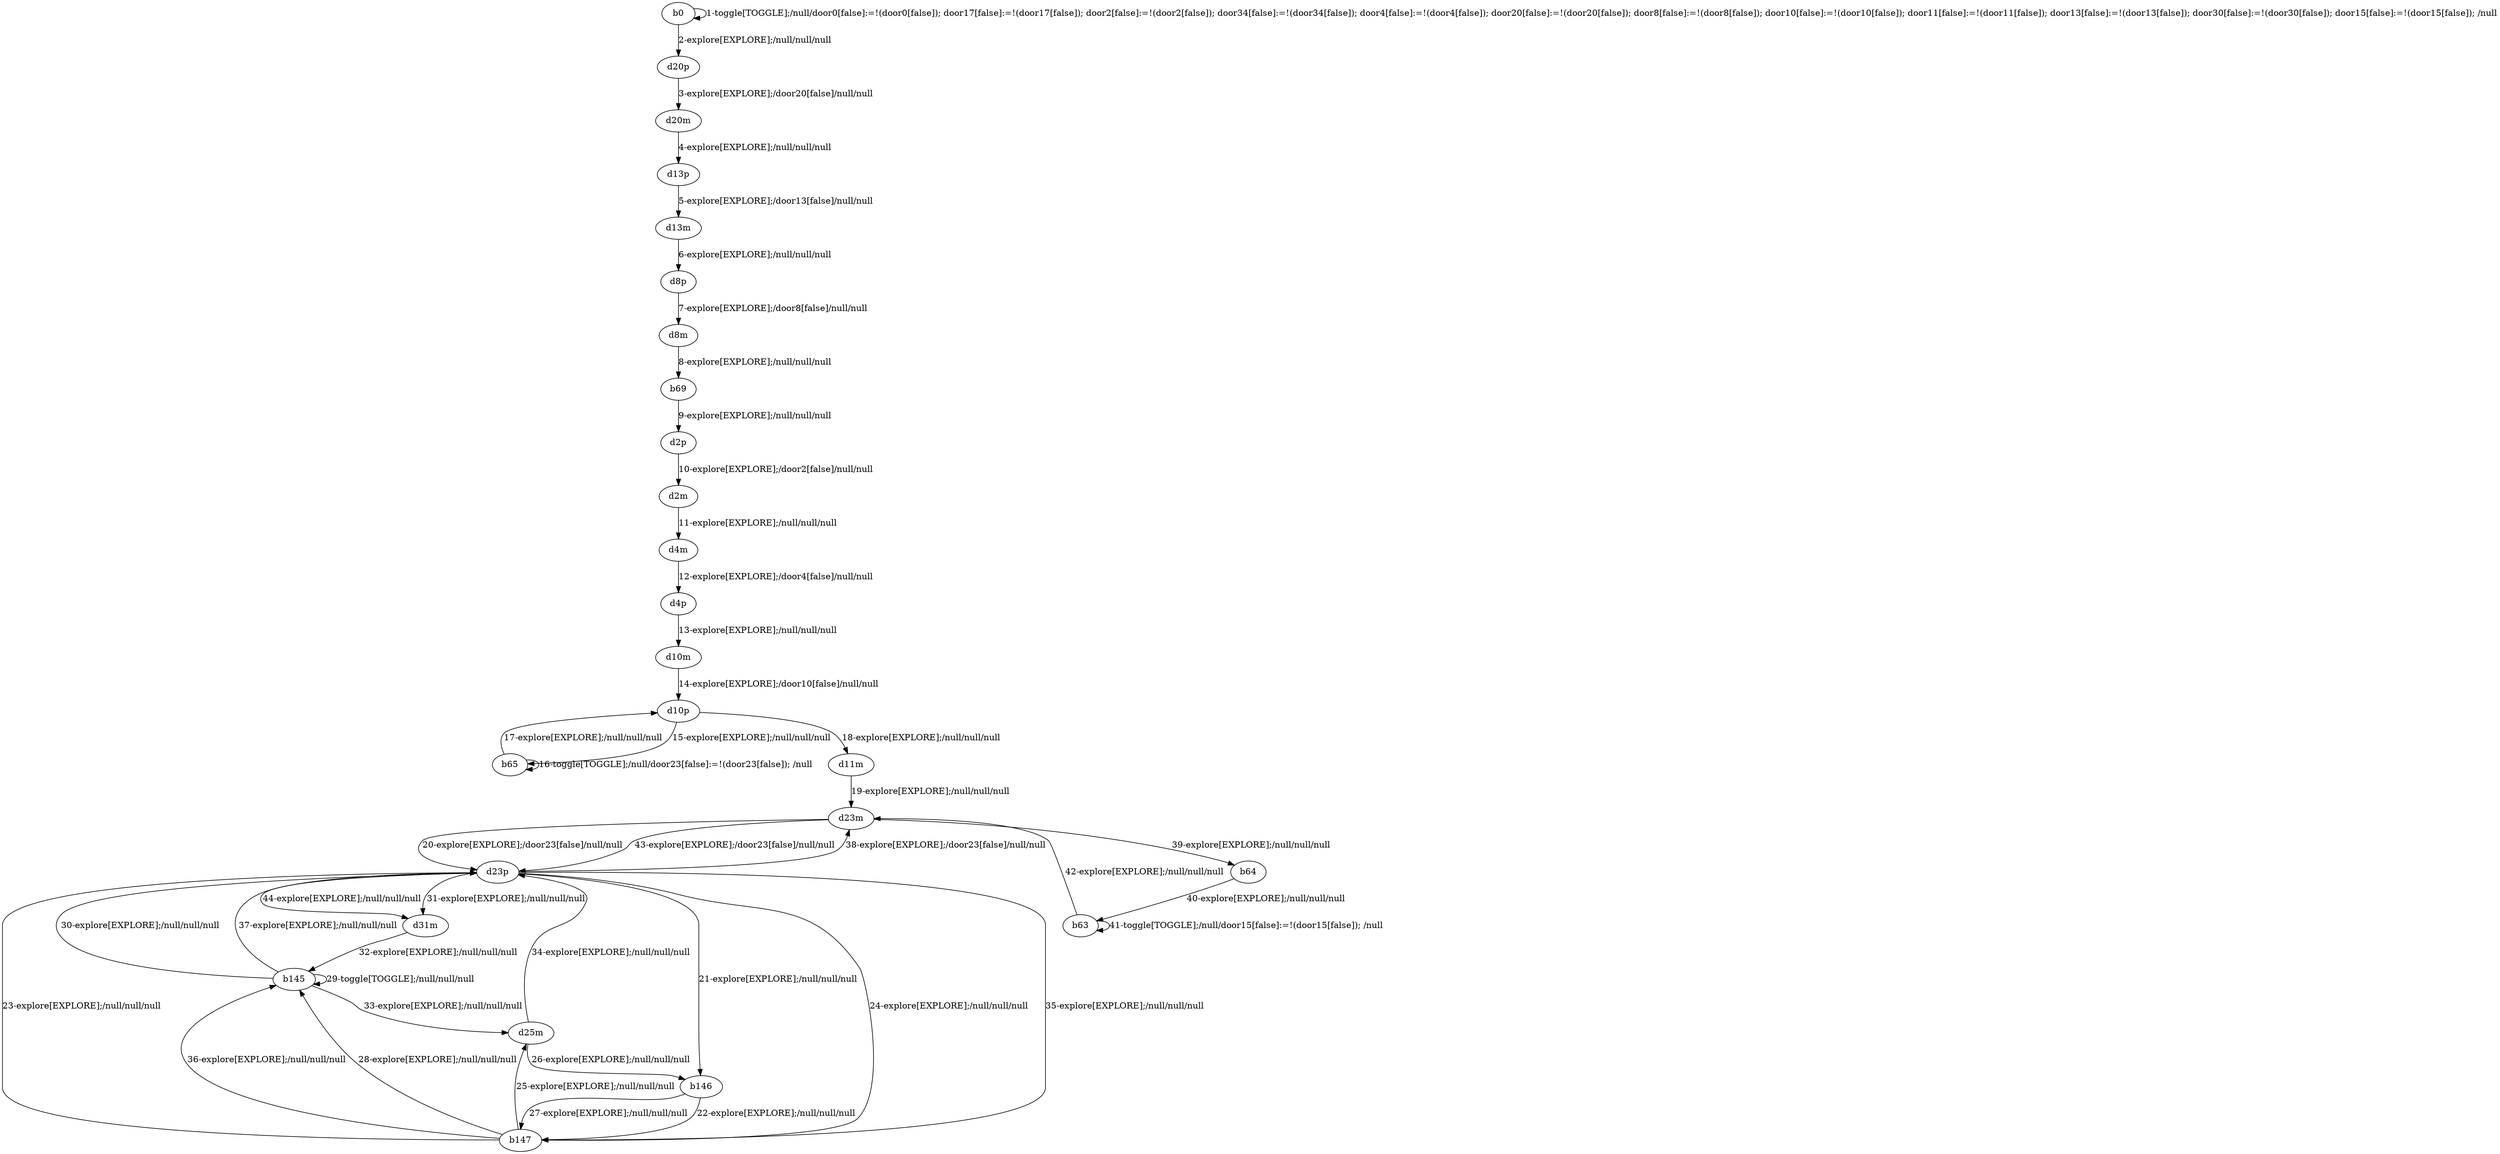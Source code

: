 # Total number of goals covered by this test: 1
# b145 --> d25m

digraph g {
"b0" -> "b0" [label = "1-toggle[TOGGLE];/null/door0[false]:=!(door0[false]); door17[false]:=!(door17[false]); door2[false]:=!(door2[false]); door34[false]:=!(door34[false]); door4[false]:=!(door4[false]); door20[false]:=!(door20[false]); door8[false]:=!(door8[false]); door10[false]:=!(door10[false]); door11[false]:=!(door11[false]); door13[false]:=!(door13[false]); door30[false]:=!(door30[false]); door15[false]:=!(door15[false]); /null"];
"b0" -> "d20p" [label = "2-explore[EXPLORE];/null/null/null"];
"d20p" -> "d20m" [label = "3-explore[EXPLORE];/door20[false]/null/null"];
"d20m" -> "d13p" [label = "4-explore[EXPLORE];/null/null/null"];
"d13p" -> "d13m" [label = "5-explore[EXPLORE];/door13[false]/null/null"];
"d13m" -> "d8p" [label = "6-explore[EXPLORE];/null/null/null"];
"d8p" -> "d8m" [label = "7-explore[EXPLORE];/door8[false]/null/null"];
"d8m" -> "b69" [label = "8-explore[EXPLORE];/null/null/null"];
"b69" -> "d2p" [label = "9-explore[EXPLORE];/null/null/null"];
"d2p" -> "d2m" [label = "10-explore[EXPLORE];/door2[false]/null/null"];
"d2m" -> "d4m" [label = "11-explore[EXPLORE];/null/null/null"];
"d4m" -> "d4p" [label = "12-explore[EXPLORE];/door4[false]/null/null"];
"d4p" -> "d10m" [label = "13-explore[EXPLORE];/null/null/null"];
"d10m" -> "d10p" [label = "14-explore[EXPLORE];/door10[false]/null/null"];
"d10p" -> "b65" [label = "15-explore[EXPLORE];/null/null/null"];
"b65" -> "b65" [label = "16-toggle[TOGGLE];/null/door23[false]:=!(door23[false]); /null"];
"b65" -> "d10p" [label = "17-explore[EXPLORE];/null/null/null"];
"d10p" -> "d11m" [label = "18-explore[EXPLORE];/null/null/null"];
"d11m" -> "d23m" [label = "19-explore[EXPLORE];/null/null/null"];
"d23m" -> "d23p" [label = "20-explore[EXPLORE];/door23[false]/null/null"];
"d23p" -> "b146" [label = "21-explore[EXPLORE];/null/null/null"];
"b146" -> "b147" [label = "22-explore[EXPLORE];/null/null/null"];
"b147" -> "d23p" [label = "23-explore[EXPLORE];/null/null/null"];
"d23p" -> "b147" [label = "24-explore[EXPLORE];/null/null/null"];
"b147" -> "d25m" [label = "25-explore[EXPLORE];/null/null/null"];
"d25m" -> "b146" [label = "26-explore[EXPLORE];/null/null/null"];
"b146" -> "b147" [label = "27-explore[EXPLORE];/null/null/null"];
"b147" -> "b145" [label = "28-explore[EXPLORE];/null/null/null"];
"b145" -> "b145" [label = "29-toggle[TOGGLE];/null/null/null"];
"b145" -> "d23p" [label = "30-explore[EXPLORE];/null/null/null"];
"d23p" -> "d31m" [label = "31-explore[EXPLORE];/null/null/null"];
"d31m" -> "b145" [label = "32-explore[EXPLORE];/null/null/null"];
"b145" -> "d25m" [label = "33-explore[EXPLORE];/null/null/null"];
"d25m" -> "d23p" [label = "34-explore[EXPLORE];/null/null/null"];
"d23p" -> "b147" [label = "35-explore[EXPLORE];/null/null/null"];
"b147" -> "b145" [label = "36-explore[EXPLORE];/null/null/null"];
"b145" -> "d23p" [label = "37-explore[EXPLORE];/null/null/null"];
"d23p" -> "d23m" [label = "38-explore[EXPLORE];/door23[false]/null/null"];
"d23m" -> "b64" [label = "39-explore[EXPLORE];/null/null/null"];
"b64" -> "b63" [label = "40-explore[EXPLORE];/null/null/null"];
"b63" -> "b63" [label = "41-toggle[TOGGLE];/null/door15[false]:=!(door15[false]); /null"];
"b63" -> "d23m" [label = "42-explore[EXPLORE];/null/null/null"];
"d23m" -> "d23p" [label = "43-explore[EXPLORE];/door23[false]/null/null"];
"d23p" -> "d31m" [label = "44-explore[EXPLORE];/null/null/null"];
}